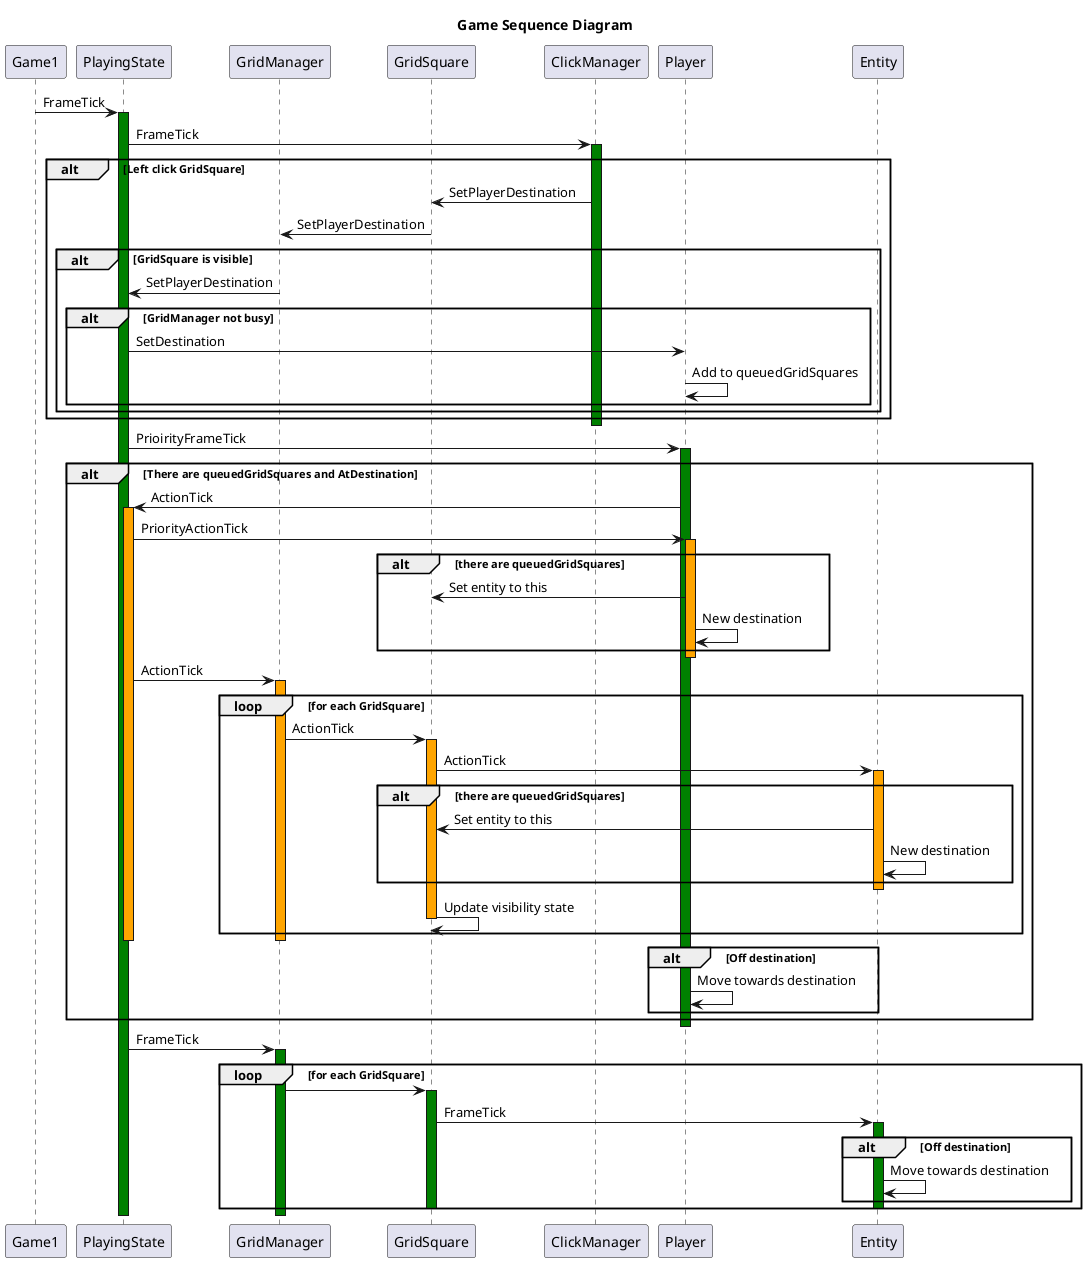 @startuml Game Sequence Diagram
title Game Sequence Diagram

participant Game1
participant PlayingState
participant GridManager
participant GridSquare
participant ClickManager
participant Player
participant Entity

Game1 -> PlayingState : FrameTick
activate PlayingState #Green
    PlayingState -> ClickManager : FrameTick
    activate ClickManager #Green
        alt Left click GridSquare
            ClickManager -> GridSquare : SetPlayerDestination
            GridSquare -> GridManager : SetPlayerDestination
            alt GridSquare is visible
            GridManager -> PlayingState : SetPlayerDestination
                alt GridManager not busy
                    PlayingState -> Player : SetDestination
                    Player -> Player : Add to queuedGridSquares
                end
            end
        end
    deactivate

    PlayingState -> Player : PrioirityFrameTick
    activate Player #Green
        alt There are queuedGridSquares and AtDestination
            Player -> PlayingState : ActionTick
            activate PlayingState #Orange
                PlayingState -> Player : PriorityActionTick
                activate Player #Orange
                    alt there are queuedGridSquares
                        Player -> GridSquare : Set entity to this
                        Player -> Player : New destination
                    end
                deactivate
                PlayingState -> GridManager : ActionTick
                activate GridManager #Orange
                    loop for each GridSquare
                        GridManager -> GridSquare : ActionTick
                        activate GridSquare #Orange
                            GridSquare -> Entity : ActionTick
                            activate Entity #Orange
                                alt there are queuedGridSquares
                                    Entity -> GridSquare : Set entity to this
                                    Entity -> Entity : New destination
                                end
                            deactivate
                            GridSquare -> GridSquare : Update visibility state
                        deactivate
                    end
                deactivate
            deactivate
            alt Off destination
                Player -> Player : Move towards destination
            end
        end
    deactivate

    PlayingState -> GridManager : FrameTick
    activate GridManager #Green
        loop for each GridSquare
            GridManager -> GridSquare
            activate GridSquare #Green
                GridSquare -> Entity : FrameTick
                activate Entity #Green
                    alt Off destination
                        Entity -> Entity : Move towards destination
                    end
                deactivate
            deactivate
        end
    deactivate
deactivate

@enduml
